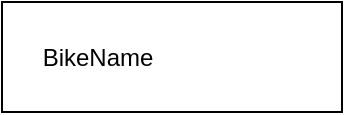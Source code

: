 <mxfile version="14.1.8" type="device"><diagram id="zKqNLp6kcBRkyayzmcHC" name="Page-1"><mxGraphModel dx="1316" dy="550" grid="1" gridSize="10" guides="1" tooltips="1" connect="1" arrows="1" fold="1" page="1" pageScale="1" pageWidth="827" pageHeight="1169" math="0" shadow="0"><root><mxCell id="0"/><mxCell id="1" parent="0"/><mxCell id="Xef5aZ8B_nUO5Kt5I1AM-1" value="" style="group" vertex="1" connectable="0" parent="1"><mxGeometry x="200" y="230" width="170" height="55" as="geometry"/></mxCell><mxCell id="-FehTGBsWORkCJvwPTuU-2" value="" style="rounded=0;whiteSpace=wrap;html=1;" parent="Xef5aZ8B_nUO5Kt5I1AM-1" vertex="1"><mxGeometry width="170" height="55" as="geometry"/></mxCell><mxCell id="-FehTGBsWORkCJvwPTuU-3" value="BikeName" style="text;html=1;strokeColor=none;fillColor=none;align=center;verticalAlign=middle;whiteSpace=wrap;rounded=0;" parent="Xef5aZ8B_nUO5Kt5I1AM-1" vertex="1"><mxGeometry x="28" y="17.5" width="40" height="20" as="geometry"/></mxCell></root></mxGraphModel></diagram></mxfile>
